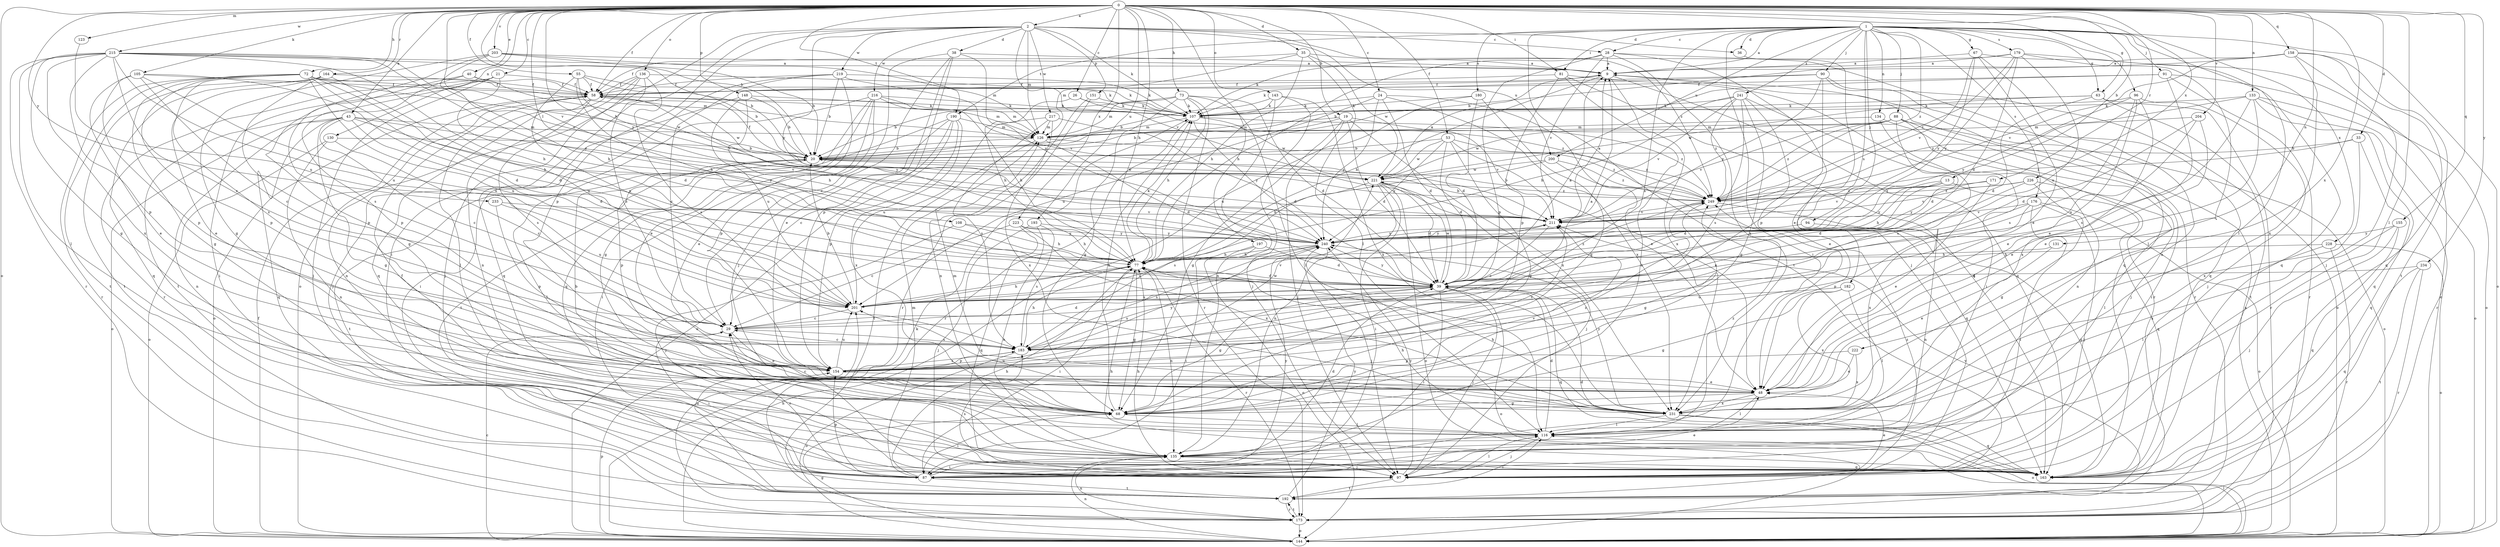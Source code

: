 strict digraph  {
0;
1;
2;
9;
13;
19;
20;
21;
24;
26;
28;
29;
33;
35;
36;
38;
39;
40;
43;
48;
53;
55;
58;
63;
67;
68;
72;
73;
77;
81;
87;
88;
90;
91;
94;
96;
97;
105;
107;
108;
116;
123;
126;
130;
131;
133;
134;
135;
136;
143;
144;
148;
151;
154;
155;
158;
163;
164;
171;
173;
176;
179;
180;
182;
183;
190;
192;
193;
197;
200;
201;
203;
204;
211;
215;
216;
217;
219;
221;
222;
223;
226;
228;
231;
233;
234;
240;
241;
249;
0 -> 2  [label=a];
0 -> 13  [label=b];
0 -> 19  [label=b];
0 -> 20  [label=b];
0 -> 21  [label=c];
0 -> 24  [label=c];
0 -> 26  [label=c];
0 -> 33  [label=d];
0 -> 35  [label=d];
0 -> 40  [label=e];
0 -> 43  [label=e];
0 -> 53  [label=f];
0 -> 55  [label=f];
0 -> 58  [label=f];
0 -> 63  [label=g];
0 -> 72  [label=h];
0 -> 73  [label=h];
0 -> 77  [label=h];
0 -> 81  [label=i];
0 -> 105  [label=k];
0 -> 108  [label=l];
0 -> 116  [label=l];
0 -> 123  [label=m];
0 -> 130  [label=n];
0 -> 131  [label=n];
0 -> 133  [label=n];
0 -> 136  [label=o];
0 -> 143  [label=o];
0 -> 144  [label=o];
0 -> 148  [label=p];
0 -> 155  [label=q];
0 -> 158  [label=q];
0 -> 164  [label=r];
0 -> 171  [label=r];
0 -> 190  [label=t];
0 -> 193  [label=u];
0 -> 197  [label=u];
0 -> 203  [label=v];
0 -> 204  [label=v];
0 -> 211  [label=v];
0 -> 215  [label=w];
0 -> 222  [label=x];
0 -> 223  [label=x];
0 -> 226  [label=x];
0 -> 233  [label=y];
0 -> 234  [label=y];
0 -> 240  [label=y];
1 -> 9  [label=a];
1 -> 28  [label=c];
1 -> 36  [label=d];
1 -> 63  [label=g];
1 -> 67  [label=g];
1 -> 81  [label=i];
1 -> 87  [label=i];
1 -> 88  [label=j];
1 -> 90  [label=j];
1 -> 91  [label=j];
1 -> 94  [label=j];
1 -> 96  [label=j];
1 -> 116  [label=l];
1 -> 134  [label=n];
1 -> 144  [label=o];
1 -> 176  [label=s];
1 -> 179  [label=s];
1 -> 180  [label=s];
1 -> 182  [label=s];
1 -> 183  [label=s];
1 -> 190  [label=t];
1 -> 192  [label=t];
1 -> 200  [label=u];
1 -> 228  [label=x];
1 -> 241  [label=z];
1 -> 249  [label=z];
2 -> 28  [label=c];
2 -> 36  [label=d];
2 -> 38  [label=d];
2 -> 87  [label=i];
2 -> 107  [label=k];
2 -> 126  [label=m];
2 -> 144  [label=o];
2 -> 151  [label=p];
2 -> 154  [label=p];
2 -> 200  [label=u];
2 -> 211  [label=v];
2 -> 216  [label=w];
2 -> 217  [label=w];
2 -> 219  [label=w];
2 -> 240  [label=y];
2 -> 249  [label=z];
9 -> 58  [label=f];
9 -> 77  [label=h];
9 -> 163  [label=q];
9 -> 173  [label=r];
9 -> 231  [label=x];
13 -> 39  [label=d];
13 -> 77  [label=h];
13 -> 163  [label=q];
13 -> 211  [label=v];
13 -> 240  [label=y];
13 -> 249  [label=z];
19 -> 20  [label=b];
19 -> 39  [label=d];
19 -> 68  [label=g];
19 -> 97  [label=j];
19 -> 126  [label=m];
19 -> 211  [label=v];
19 -> 231  [label=x];
20 -> 58  [label=f];
20 -> 116  [label=l];
20 -> 154  [label=p];
20 -> 192  [label=t];
20 -> 221  [label=w];
21 -> 39  [label=d];
21 -> 58  [label=f];
21 -> 87  [label=i];
21 -> 97  [label=j];
21 -> 173  [label=r];
21 -> 192  [label=t];
24 -> 39  [label=d];
24 -> 48  [label=e];
24 -> 107  [label=k];
24 -> 201  [label=u];
24 -> 231  [label=x];
24 -> 240  [label=y];
26 -> 77  [label=h];
26 -> 107  [label=k];
26 -> 249  [label=z];
28 -> 9  [label=a];
28 -> 77  [label=h];
28 -> 97  [label=j];
28 -> 154  [label=p];
28 -> 163  [label=q];
28 -> 211  [label=v];
28 -> 231  [label=x];
29 -> 9  [label=a];
29 -> 39  [label=d];
29 -> 48  [label=e];
29 -> 87  [label=i];
29 -> 183  [label=s];
33 -> 20  [label=b];
33 -> 163  [label=q];
33 -> 231  [label=x];
33 -> 249  [label=z];
35 -> 9  [label=a];
35 -> 58  [label=f];
35 -> 77  [label=h];
35 -> 116  [label=l];
35 -> 126  [label=m];
35 -> 221  [label=w];
36 -> 48  [label=e];
38 -> 9  [label=a];
38 -> 29  [label=c];
38 -> 48  [label=e];
38 -> 97  [label=j];
38 -> 154  [label=p];
38 -> 240  [label=y];
39 -> 9  [label=a];
39 -> 68  [label=g];
39 -> 87  [label=i];
39 -> 97  [label=j];
39 -> 144  [label=o];
39 -> 163  [label=q];
39 -> 183  [label=s];
39 -> 201  [label=u];
39 -> 221  [label=w];
39 -> 240  [label=y];
39 -> 249  [label=z];
40 -> 58  [label=f];
40 -> 68  [label=g];
40 -> 154  [label=p];
40 -> 221  [label=w];
43 -> 29  [label=c];
43 -> 39  [label=d];
43 -> 68  [label=g];
43 -> 126  [label=m];
43 -> 135  [label=n];
43 -> 144  [label=o];
43 -> 163  [label=q];
43 -> 211  [label=v];
43 -> 240  [label=y];
48 -> 68  [label=g];
48 -> 116  [label=l];
48 -> 231  [label=x];
53 -> 20  [label=b];
53 -> 39  [label=d];
53 -> 48  [label=e];
53 -> 68  [label=g];
53 -> 221  [label=w];
53 -> 240  [label=y];
53 -> 249  [label=z];
55 -> 20  [label=b];
55 -> 58  [label=f];
55 -> 77  [label=h];
55 -> 107  [label=k];
55 -> 201  [label=u];
55 -> 211  [label=v];
58 -> 107  [label=k];
58 -> 116  [label=l];
58 -> 126  [label=m];
58 -> 135  [label=n];
58 -> 144  [label=o];
58 -> 183  [label=s];
58 -> 221  [label=w];
58 -> 240  [label=y];
63 -> 39  [label=d];
63 -> 107  [label=k];
63 -> 173  [label=r];
63 -> 192  [label=t];
63 -> 221  [label=w];
67 -> 9  [label=a];
67 -> 48  [label=e];
67 -> 135  [label=n];
67 -> 144  [label=o];
67 -> 211  [label=v];
67 -> 240  [label=y];
68 -> 20  [label=b];
68 -> 29  [label=c];
68 -> 87  [label=i];
68 -> 107  [label=k];
68 -> 116  [label=l];
68 -> 211  [label=v];
68 -> 249  [label=z];
72 -> 20  [label=b];
72 -> 39  [label=d];
72 -> 58  [label=f];
72 -> 68  [label=g];
72 -> 77  [label=h];
72 -> 126  [label=m];
72 -> 154  [label=p];
72 -> 173  [label=r];
72 -> 183  [label=s];
72 -> 192  [label=t];
72 -> 201  [label=u];
73 -> 20  [label=b];
73 -> 39  [label=d];
73 -> 68  [label=g];
73 -> 77  [label=h];
73 -> 107  [label=k];
73 -> 116  [label=l];
73 -> 126  [label=m];
73 -> 173  [label=r];
77 -> 39  [label=d];
77 -> 68  [label=g];
77 -> 87  [label=i];
77 -> 107  [label=k];
77 -> 135  [label=n];
77 -> 173  [label=r];
81 -> 58  [label=f];
81 -> 135  [label=n];
81 -> 154  [label=p];
81 -> 163  [label=q];
81 -> 173  [label=r];
87 -> 29  [label=c];
87 -> 48  [label=e];
87 -> 77  [label=h];
87 -> 126  [label=m];
87 -> 154  [label=p];
87 -> 192  [label=t];
87 -> 240  [label=y];
88 -> 39  [label=d];
88 -> 87  [label=i];
88 -> 126  [label=m];
88 -> 135  [label=n];
88 -> 144  [label=o];
88 -> 211  [label=v];
88 -> 221  [label=w];
88 -> 249  [label=z];
90 -> 58  [label=f];
90 -> 107  [label=k];
90 -> 144  [label=o];
90 -> 154  [label=p];
90 -> 163  [label=q];
90 -> 240  [label=y];
91 -> 20  [label=b];
91 -> 48  [label=e];
91 -> 58  [label=f];
91 -> 144  [label=o];
91 -> 173  [label=r];
94 -> 135  [label=n];
94 -> 240  [label=y];
96 -> 48  [label=e];
96 -> 97  [label=j];
96 -> 107  [label=k];
96 -> 183  [label=s];
96 -> 231  [label=x];
96 -> 240  [label=y];
97 -> 48  [label=e];
97 -> 77  [label=h];
97 -> 116  [label=l];
97 -> 183  [label=s];
97 -> 192  [label=t];
97 -> 240  [label=y];
97 -> 249  [label=z];
105 -> 29  [label=c];
105 -> 39  [label=d];
105 -> 48  [label=e];
105 -> 58  [label=f];
105 -> 154  [label=p];
105 -> 201  [label=u];
107 -> 126  [label=m];
107 -> 173  [label=r];
107 -> 221  [label=w];
107 -> 240  [label=y];
107 -> 249  [label=z];
108 -> 77  [label=h];
108 -> 97  [label=j];
108 -> 240  [label=y];
116 -> 39  [label=d];
116 -> 77  [label=h];
116 -> 97  [label=j];
116 -> 135  [label=n];
116 -> 249  [label=z];
123 -> 201  [label=u];
126 -> 20  [label=b];
126 -> 39  [label=d];
126 -> 192  [label=t];
126 -> 249  [label=z];
130 -> 20  [label=b];
130 -> 29  [label=c];
130 -> 135  [label=n];
130 -> 144  [label=o];
131 -> 48  [label=e];
131 -> 77  [label=h];
133 -> 48  [label=e];
133 -> 107  [label=k];
133 -> 144  [label=o];
133 -> 163  [label=q];
133 -> 173  [label=r];
133 -> 183  [label=s];
133 -> 249  [label=z];
134 -> 97  [label=j];
134 -> 126  [label=m];
134 -> 183  [label=s];
135 -> 39  [label=d];
135 -> 58  [label=f];
135 -> 87  [label=i];
135 -> 97  [label=j];
135 -> 163  [label=q];
136 -> 29  [label=c];
136 -> 58  [label=f];
136 -> 97  [label=j];
136 -> 107  [label=k];
136 -> 135  [label=n];
136 -> 163  [label=q];
136 -> 183  [label=s];
143 -> 20  [label=b];
143 -> 97  [label=j];
143 -> 107  [label=k];
143 -> 135  [label=n];
143 -> 231  [label=x];
144 -> 9  [label=a];
144 -> 29  [label=c];
144 -> 58  [label=f];
144 -> 68  [label=g];
144 -> 77  [label=h];
144 -> 107  [label=k];
144 -> 116  [label=l];
144 -> 135  [label=n];
144 -> 154  [label=p];
148 -> 20  [label=b];
148 -> 77  [label=h];
148 -> 97  [label=j];
148 -> 107  [label=k];
148 -> 201  [label=u];
151 -> 107  [label=k];
151 -> 135  [label=n];
151 -> 173  [label=r];
154 -> 48  [label=e];
154 -> 183  [label=s];
154 -> 201  [label=u];
154 -> 211  [label=v];
154 -> 221  [label=w];
154 -> 240  [label=y];
155 -> 97  [label=j];
155 -> 163  [label=q];
155 -> 231  [label=x];
155 -> 240  [label=y];
158 -> 9  [label=a];
158 -> 20  [label=b];
158 -> 97  [label=j];
158 -> 163  [label=q];
158 -> 192  [label=t];
158 -> 211  [label=v];
158 -> 231  [label=x];
163 -> 39  [label=d];
163 -> 77  [label=h];
164 -> 48  [label=e];
164 -> 58  [label=f];
164 -> 154  [label=p];
164 -> 163  [label=q];
164 -> 192  [label=t];
164 -> 201  [label=u];
171 -> 48  [label=e];
171 -> 240  [label=y];
171 -> 249  [label=z];
173 -> 135  [label=n];
173 -> 144  [label=o];
173 -> 192  [label=t];
176 -> 87  [label=i];
176 -> 97  [label=j];
176 -> 144  [label=o];
176 -> 154  [label=p];
176 -> 211  [label=v];
176 -> 231  [label=x];
179 -> 9  [label=a];
179 -> 39  [label=d];
179 -> 107  [label=k];
179 -> 116  [label=l];
179 -> 163  [label=q];
179 -> 201  [label=u];
179 -> 240  [label=y];
179 -> 249  [label=z];
180 -> 39  [label=d];
180 -> 68  [label=g];
180 -> 107  [label=k];
180 -> 201  [label=u];
182 -> 68  [label=g];
182 -> 116  [label=l];
182 -> 201  [label=u];
182 -> 231  [label=x];
183 -> 29  [label=c];
183 -> 77  [label=h];
183 -> 144  [label=o];
183 -> 154  [label=p];
190 -> 29  [label=c];
190 -> 87  [label=i];
190 -> 126  [label=m];
190 -> 144  [label=o];
190 -> 154  [label=p];
190 -> 192  [label=t];
190 -> 231  [label=x];
192 -> 116  [label=l];
192 -> 173  [label=r];
192 -> 201  [label=u];
192 -> 211  [label=v];
192 -> 240  [label=y];
193 -> 97  [label=j];
193 -> 135  [label=n];
193 -> 183  [label=s];
193 -> 240  [label=y];
197 -> 39  [label=d];
197 -> 77  [label=h];
197 -> 87  [label=i];
197 -> 144  [label=o];
200 -> 77  [label=h];
200 -> 163  [label=q];
200 -> 221  [label=w];
200 -> 249  [label=z];
201 -> 20  [label=b];
201 -> 29  [label=c];
201 -> 77  [label=h];
201 -> 211  [label=v];
203 -> 9  [label=a];
203 -> 20  [label=b];
203 -> 68  [label=g];
203 -> 77  [label=h];
203 -> 126  [label=m];
203 -> 183  [label=s];
204 -> 39  [label=d];
204 -> 48  [label=e];
204 -> 126  [label=m];
204 -> 201  [label=u];
211 -> 9  [label=a];
211 -> 20  [label=b];
211 -> 29  [label=c];
211 -> 240  [label=y];
215 -> 9  [label=a];
215 -> 20  [label=b];
215 -> 29  [label=c];
215 -> 68  [label=g];
215 -> 77  [label=h];
215 -> 116  [label=l];
215 -> 154  [label=p];
215 -> 173  [label=r];
215 -> 201  [label=u];
215 -> 231  [label=x];
215 -> 240  [label=y];
215 -> 249  [label=z];
216 -> 48  [label=e];
216 -> 68  [label=g];
216 -> 77  [label=h];
216 -> 87  [label=i];
216 -> 107  [label=k];
216 -> 126  [label=m];
216 -> 154  [label=p];
216 -> 163  [label=q];
217 -> 39  [label=d];
217 -> 126  [label=m];
217 -> 183  [label=s];
217 -> 201  [label=u];
217 -> 231  [label=x];
219 -> 20  [label=b];
219 -> 29  [label=c];
219 -> 48  [label=e];
219 -> 58  [label=f];
219 -> 107  [label=k];
219 -> 163  [label=q];
219 -> 211  [label=v];
221 -> 9  [label=a];
221 -> 39  [label=d];
221 -> 87  [label=i];
221 -> 97  [label=j];
221 -> 135  [label=n];
221 -> 144  [label=o];
221 -> 183  [label=s];
221 -> 249  [label=z];
222 -> 48  [label=e];
222 -> 154  [label=p];
222 -> 231  [label=x];
223 -> 29  [label=c];
223 -> 77  [label=h];
223 -> 163  [label=q];
223 -> 231  [label=x];
223 -> 240  [label=y];
226 -> 39  [label=d];
226 -> 68  [label=g];
226 -> 116  [label=l];
226 -> 211  [label=v];
226 -> 249  [label=z];
228 -> 77  [label=h];
228 -> 116  [label=l];
228 -> 144  [label=o];
228 -> 173  [label=r];
231 -> 77  [label=h];
231 -> 116  [label=l];
231 -> 126  [label=m];
231 -> 144  [label=o];
231 -> 163  [label=q];
231 -> 201  [label=u];
231 -> 240  [label=y];
233 -> 154  [label=p];
233 -> 201  [label=u];
233 -> 211  [label=v];
234 -> 39  [label=d];
234 -> 163  [label=q];
234 -> 173  [label=r];
234 -> 192  [label=t];
240 -> 77  [label=h];
240 -> 97  [label=j];
240 -> 183  [label=s];
240 -> 201  [label=u];
241 -> 48  [label=e];
241 -> 68  [label=g];
241 -> 77  [label=h];
241 -> 87  [label=i];
241 -> 107  [label=k];
241 -> 183  [label=s];
241 -> 211  [label=v];
241 -> 249  [label=z];
249 -> 20  [label=b];
249 -> 68  [label=g];
249 -> 163  [label=q];
249 -> 211  [label=v];
}
